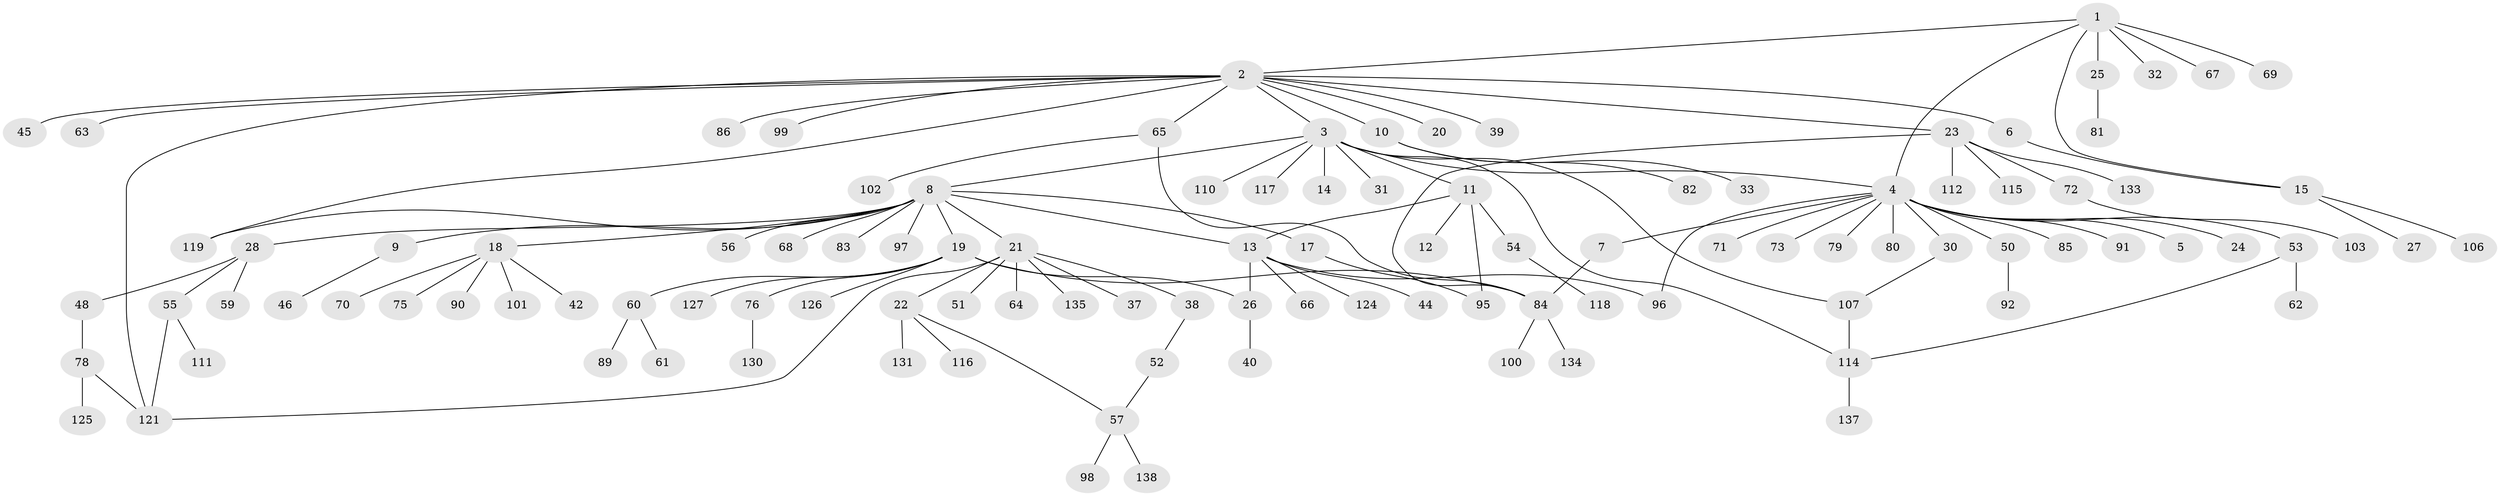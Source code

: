 // original degree distribution, {8: 0.02112676056338028, 13: 0.007042253521126761, 9: 0.014084507042253521, 15: 0.007042253521126761, 1: 0.5774647887323944, 3: 0.09154929577464789, 2: 0.19014084507042253, 14: 0.007042253521126761, 6: 0.014084507042253521, 7: 0.007042253521126761, 5: 0.014084507042253521, 4: 0.04929577464788732}
// Generated by graph-tools (version 1.1) at 2025/41/03/06/25 10:41:45]
// undirected, 110 vertices, 126 edges
graph export_dot {
graph [start="1"]
  node [color=gray90,style=filled];
  1 [super="+139"];
  2 [super="+16"];
  3 [super="+120"];
  4 [super="+35"];
  5;
  6 [super="+132"];
  7;
  8 [super="+34"];
  9;
  10;
  11 [super="+36"];
  12;
  13 [super="+49"];
  14;
  15 [super="+87"];
  17;
  18 [super="+88"];
  19 [super="+129"];
  20 [super="+122"];
  21 [super="+140"];
  22 [super="+29"];
  23 [super="+47"];
  24;
  25;
  26;
  27 [super="+43"];
  28 [super="+41"];
  30 [super="+58"];
  31;
  32 [super="+74"];
  33;
  37;
  38;
  39;
  40;
  42;
  44 [super="+113"];
  45;
  46;
  48;
  50 [super="+123"];
  51;
  52;
  53 [super="+108"];
  54;
  55 [super="+142"];
  56 [super="+77"];
  57 [super="+141"];
  59;
  60 [super="+136"];
  61;
  62;
  63;
  64;
  65;
  66;
  67;
  68;
  69;
  70;
  71;
  72;
  73;
  75;
  76;
  78 [super="+93"];
  79;
  80;
  81;
  82;
  83;
  84 [super="+105"];
  85;
  86 [super="+128"];
  89;
  90 [super="+94"];
  91;
  92;
  95;
  96;
  97;
  98;
  99;
  100;
  101 [super="+104"];
  102;
  103;
  106;
  107 [super="+109"];
  110;
  111;
  112;
  114;
  115;
  116;
  117;
  118;
  119;
  121;
  124;
  125;
  126;
  127;
  130;
  131;
  133;
  134;
  135;
  137;
  138;
  1 -- 2;
  1 -- 4;
  1 -- 15;
  1 -- 25;
  1 -- 32;
  1 -- 67;
  1 -- 69;
  2 -- 3;
  2 -- 6;
  2 -- 10;
  2 -- 20;
  2 -- 23;
  2 -- 39;
  2 -- 63;
  2 -- 65;
  2 -- 99;
  2 -- 119;
  2 -- 121;
  2 -- 45;
  2 -- 86;
  3 -- 4;
  3 -- 8;
  3 -- 11;
  3 -- 14;
  3 -- 31;
  3 -- 110;
  3 -- 117;
  3 -- 107;
  3 -- 114;
  4 -- 5;
  4 -- 7;
  4 -- 24;
  4 -- 30;
  4 -- 50;
  4 -- 53;
  4 -- 73;
  4 -- 79;
  4 -- 80;
  4 -- 85;
  4 -- 91;
  4 -- 96;
  4 -- 71;
  6 -- 15;
  7 -- 84;
  8 -- 9;
  8 -- 13;
  8 -- 17;
  8 -- 18;
  8 -- 19;
  8 -- 21;
  8 -- 28;
  8 -- 56;
  8 -- 68;
  8 -- 83;
  8 -- 97;
  8 -- 119;
  9 -- 46;
  10 -- 33;
  10 -- 82;
  11 -- 12;
  11 -- 13;
  11 -- 54;
  11 -- 95;
  13 -- 26;
  13 -- 44;
  13 -- 66;
  13 -- 96;
  13 -- 124;
  15 -- 27;
  15 -- 106;
  17 -- 95;
  18 -- 42;
  18 -- 70;
  18 -- 75;
  18 -- 90;
  18 -- 101;
  19 -- 26;
  19 -- 60;
  19 -- 76;
  19 -- 84;
  19 -- 126;
  19 -- 127;
  21 -- 22;
  21 -- 37;
  21 -- 38;
  21 -- 51;
  21 -- 64;
  21 -- 121;
  21 -- 135;
  22 -- 57;
  22 -- 131;
  22 -- 116;
  23 -- 72;
  23 -- 112;
  23 -- 115;
  23 -- 133;
  23 -- 84;
  25 -- 81;
  26 -- 40;
  28 -- 59;
  28 -- 48;
  28 -- 55;
  30 -- 107;
  38 -- 52;
  48 -- 78;
  50 -- 92;
  52 -- 57;
  53 -- 62;
  53 -- 114;
  54 -- 118;
  55 -- 111;
  55 -- 121;
  57 -- 98;
  57 -- 138;
  60 -- 61;
  60 -- 89;
  65 -- 84;
  65 -- 102;
  72 -- 103;
  76 -- 130;
  78 -- 121;
  78 -- 125;
  84 -- 100;
  84 -- 134;
  107 -- 114;
  114 -- 137;
}
